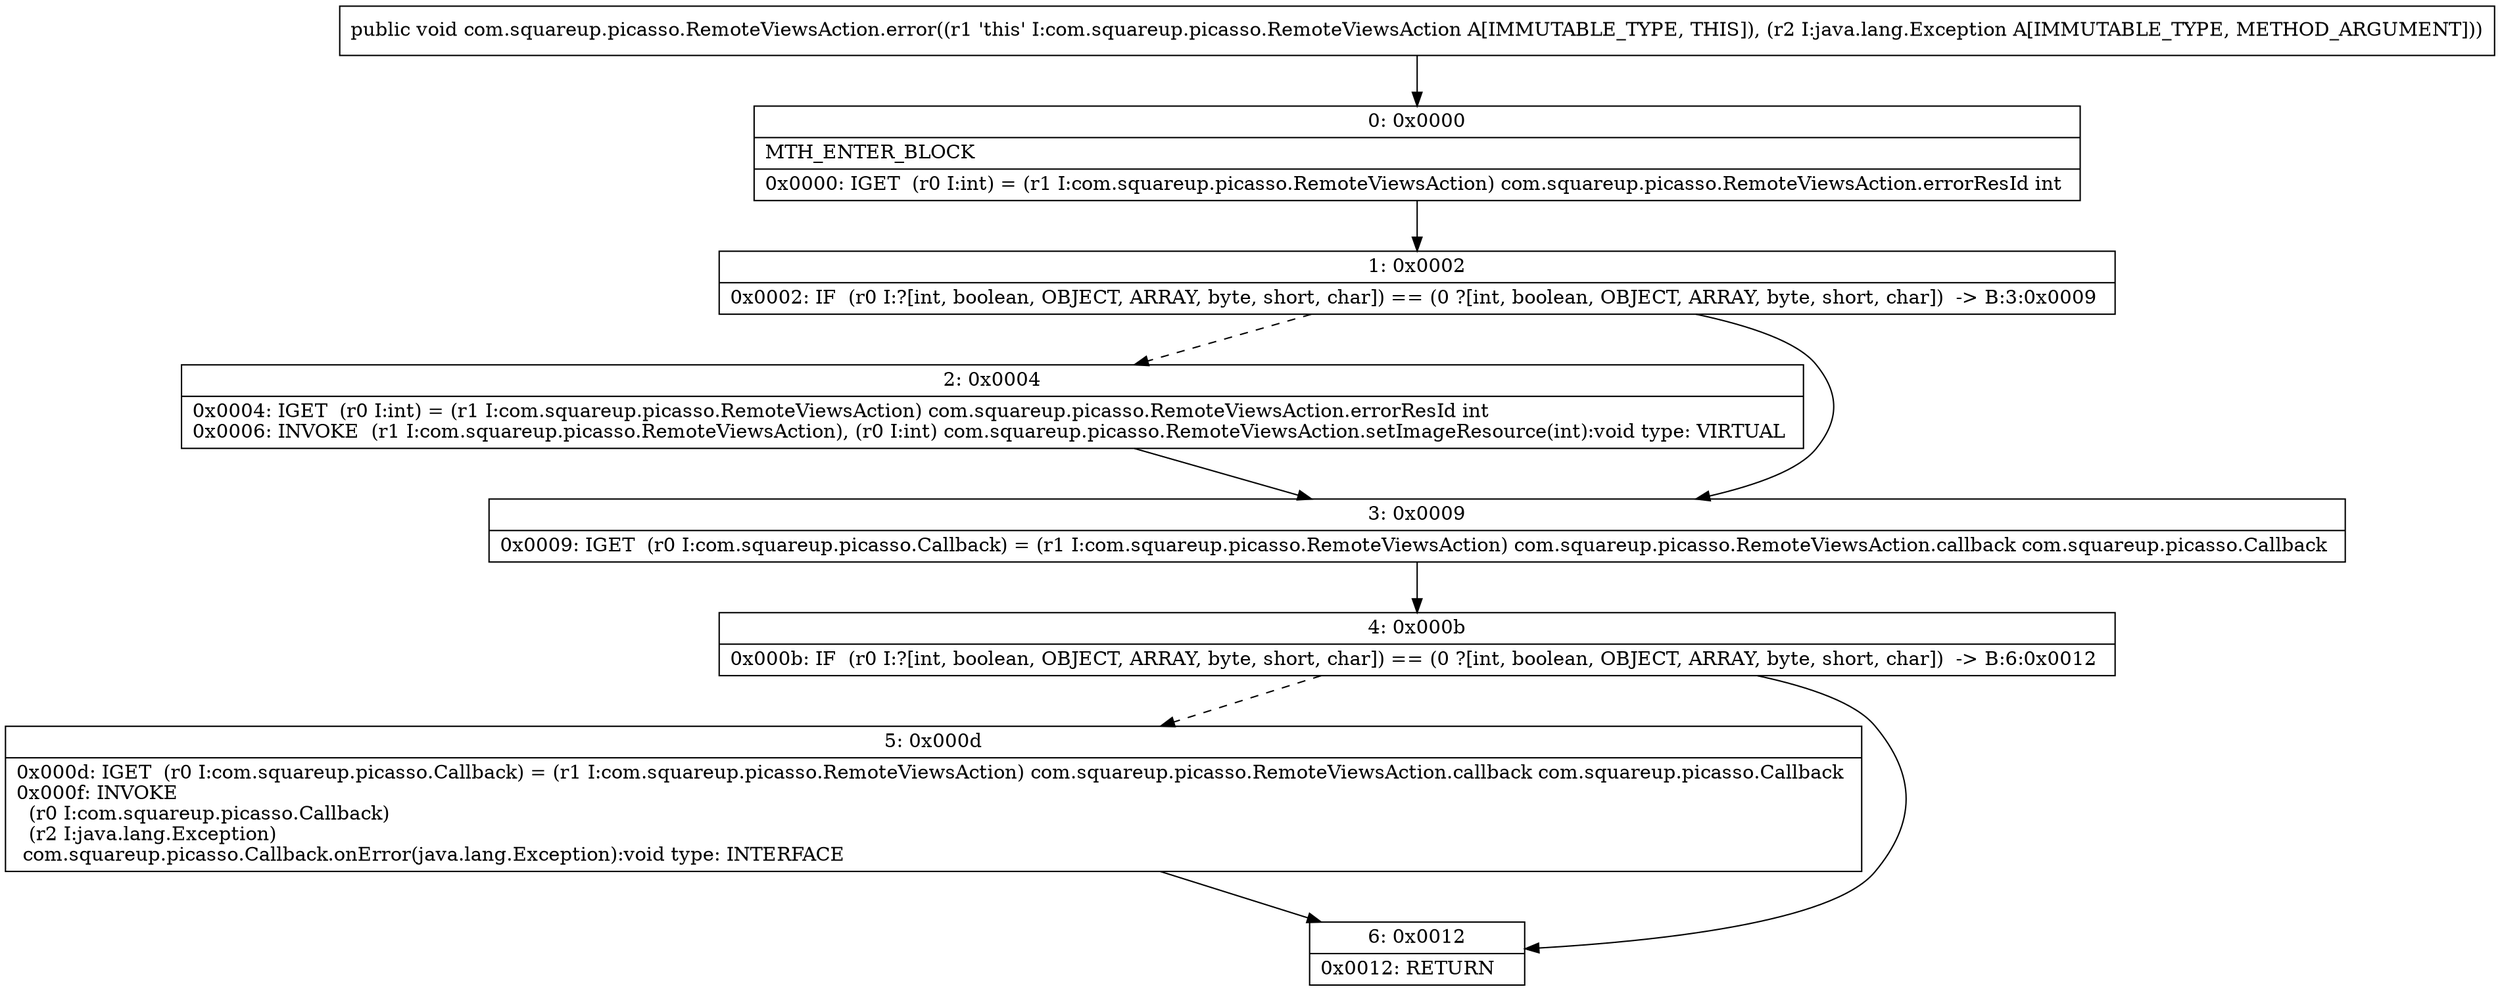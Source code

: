 digraph "CFG forcom.squareup.picasso.RemoteViewsAction.error(Ljava\/lang\/Exception;)V" {
Node_0 [shape=record,label="{0\:\ 0x0000|MTH_ENTER_BLOCK\l|0x0000: IGET  (r0 I:int) = (r1 I:com.squareup.picasso.RemoteViewsAction) com.squareup.picasso.RemoteViewsAction.errorResId int \l}"];
Node_1 [shape=record,label="{1\:\ 0x0002|0x0002: IF  (r0 I:?[int, boolean, OBJECT, ARRAY, byte, short, char]) == (0 ?[int, boolean, OBJECT, ARRAY, byte, short, char])  \-\> B:3:0x0009 \l}"];
Node_2 [shape=record,label="{2\:\ 0x0004|0x0004: IGET  (r0 I:int) = (r1 I:com.squareup.picasso.RemoteViewsAction) com.squareup.picasso.RemoteViewsAction.errorResId int \l0x0006: INVOKE  (r1 I:com.squareup.picasso.RemoteViewsAction), (r0 I:int) com.squareup.picasso.RemoteViewsAction.setImageResource(int):void type: VIRTUAL \l}"];
Node_3 [shape=record,label="{3\:\ 0x0009|0x0009: IGET  (r0 I:com.squareup.picasso.Callback) = (r1 I:com.squareup.picasso.RemoteViewsAction) com.squareup.picasso.RemoteViewsAction.callback com.squareup.picasso.Callback \l}"];
Node_4 [shape=record,label="{4\:\ 0x000b|0x000b: IF  (r0 I:?[int, boolean, OBJECT, ARRAY, byte, short, char]) == (0 ?[int, boolean, OBJECT, ARRAY, byte, short, char])  \-\> B:6:0x0012 \l}"];
Node_5 [shape=record,label="{5\:\ 0x000d|0x000d: IGET  (r0 I:com.squareup.picasso.Callback) = (r1 I:com.squareup.picasso.RemoteViewsAction) com.squareup.picasso.RemoteViewsAction.callback com.squareup.picasso.Callback \l0x000f: INVOKE  \l  (r0 I:com.squareup.picasso.Callback)\l  (r2 I:java.lang.Exception)\l com.squareup.picasso.Callback.onError(java.lang.Exception):void type: INTERFACE \l}"];
Node_6 [shape=record,label="{6\:\ 0x0012|0x0012: RETURN   \l}"];
MethodNode[shape=record,label="{public void com.squareup.picasso.RemoteViewsAction.error((r1 'this' I:com.squareup.picasso.RemoteViewsAction A[IMMUTABLE_TYPE, THIS]), (r2 I:java.lang.Exception A[IMMUTABLE_TYPE, METHOD_ARGUMENT])) }"];
MethodNode -> Node_0;
Node_0 -> Node_1;
Node_1 -> Node_2[style=dashed];
Node_1 -> Node_3;
Node_2 -> Node_3;
Node_3 -> Node_4;
Node_4 -> Node_5[style=dashed];
Node_4 -> Node_6;
Node_5 -> Node_6;
}

